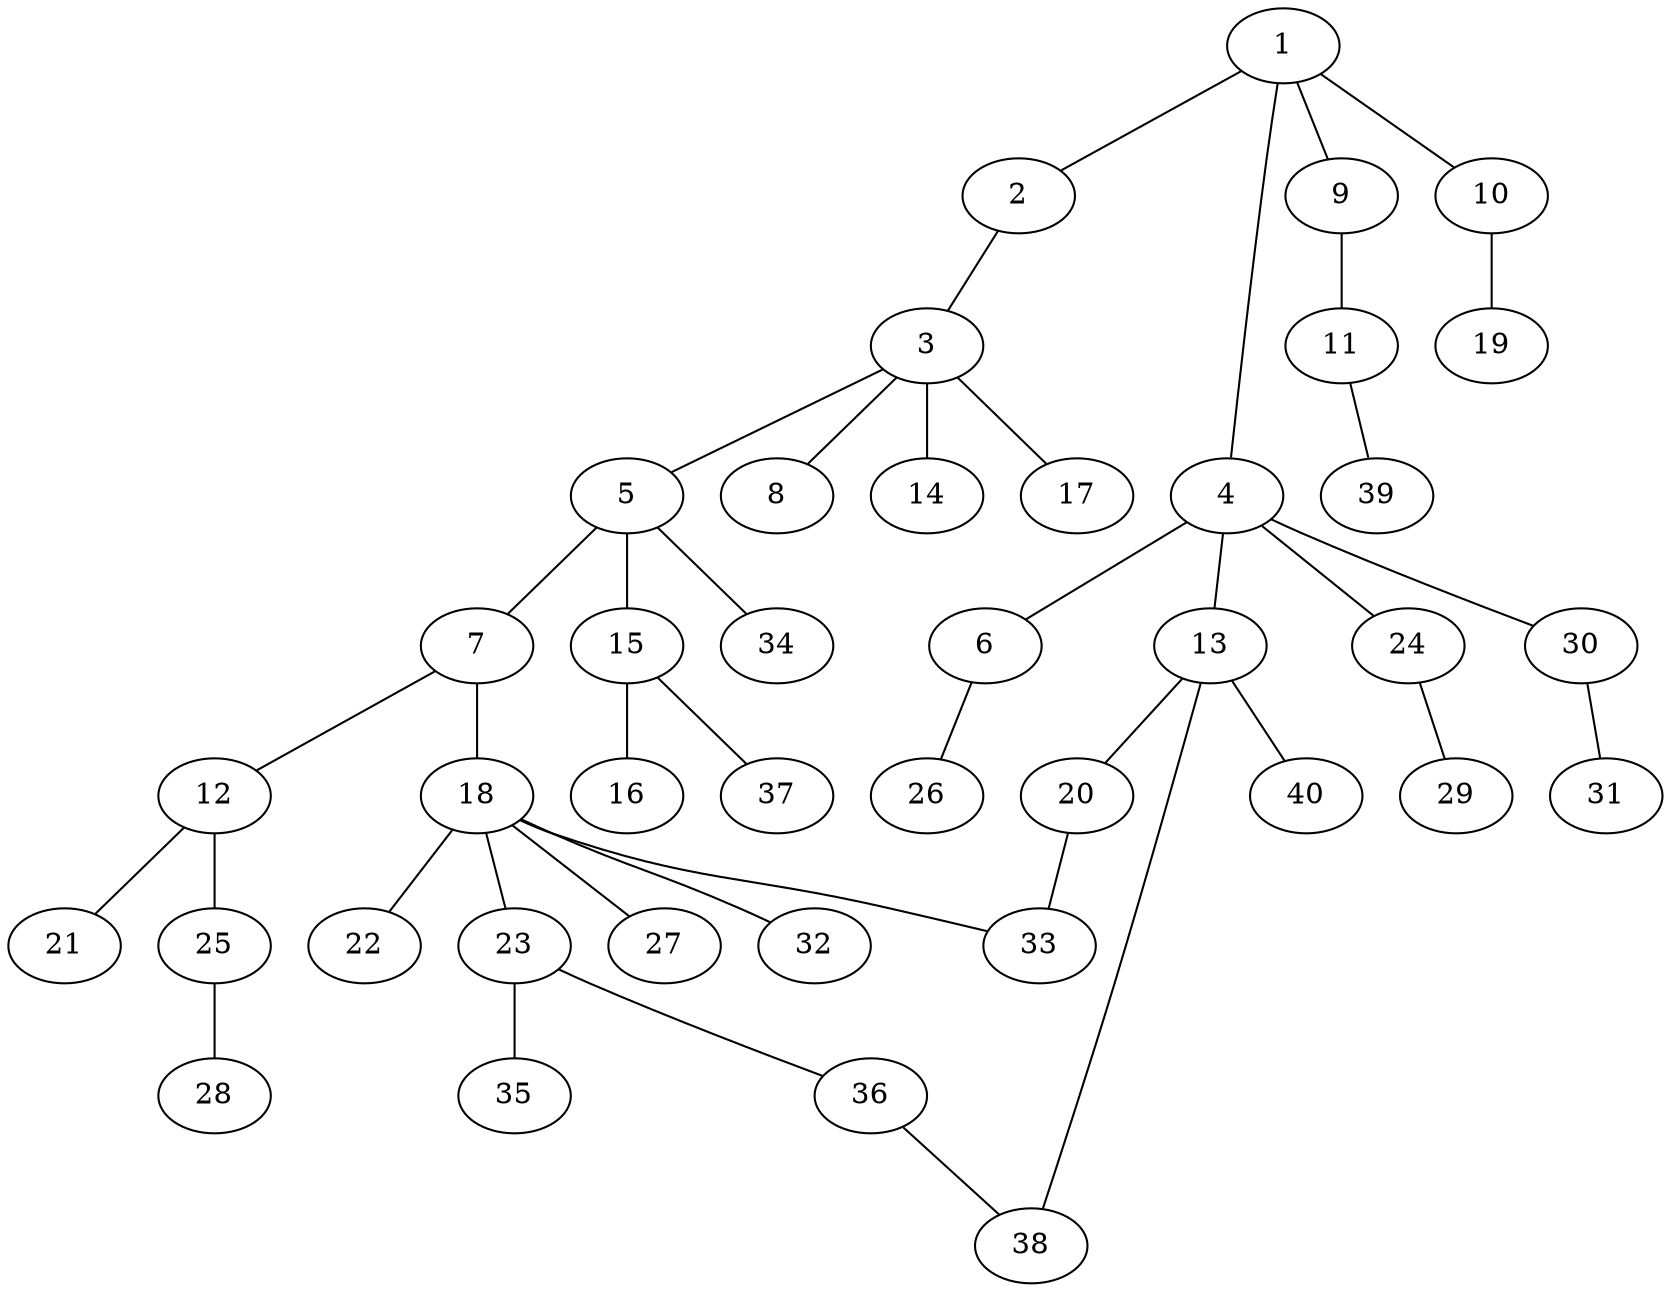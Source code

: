 graph graphname {1--2
1--4
1--9
1--10
2--3
3--5
3--8
3--14
3--17
4--6
4--13
4--24
4--30
5--7
5--15
5--34
6--26
7--12
7--18
9--11
10--19
11--39
12--21
12--25
13--20
13--38
13--40
15--16
15--37
18--22
18--23
18--27
18--32
18--33
20--33
23--35
23--36
24--29
25--28
30--31
36--38
}